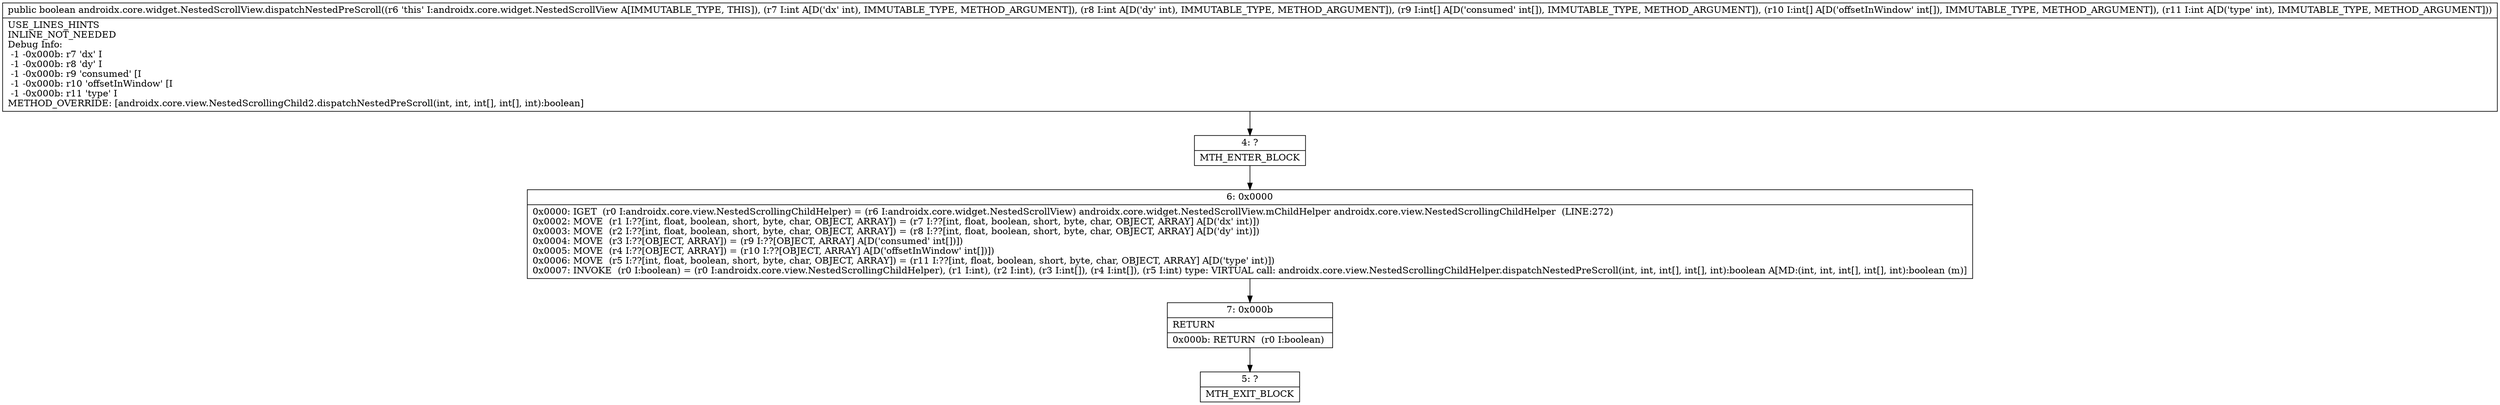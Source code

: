 digraph "CFG forandroidx.core.widget.NestedScrollView.dispatchNestedPreScroll(II[I[II)Z" {
Node_4 [shape=record,label="{4\:\ ?|MTH_ENTER_BLOCK\l}"];
Node_6 [shape=record,label="{6\:\ 0x0000|0x0000: IGET  (r0 I:androidx.core.view.NestedScrollingChildHelper) = (r6 I:androidx.core.widget.NestedScrollView) androidx.core.widget.NestedScrollView.mChildHelper androidx.core.view.NestedScrollingChildHelper  (LINE:272)\l0x0002: MOVE  (r1 I:??[int, float, boolean, short, byte, char, OBJECT, ARRAY]) = (r7 I:??[int, float, boolean, short, byte, char, OBJECT, ARRAY] A[D('dx' int)]) \l0x0003: MOVE  (r2 I:??[int, float, boolean, short, byte, char, OBJECT, ARRAY]) = (r8 I:??[int, float, boolean, short, byte, char, OBJECT, ARRAY] A[D('dy' int)]) \l0x0004: MOVE  (r3 I:??[OBJECT, ARRAY]) = (r9 I:??[OBJECT, ARRAY] A[D('consumed' int[])]) \l0x0005: MOVE  (r4 I:??[OBJECT, ARRAY]) = (r10 I:??[OBJECT, ARRAY] A[D('offsetInWindow' int[])]) \l0x0006: MOVE  (r5 I:??[int, float, boolean, short, byte, char, OBJECT, ARRAY]) = (r11 I:??[int, float, boolean, short, byte, char, OBJECT, ARRAY] A[D('type' int)]) \l0x0007: INVOKE  (r0 I:boolean) = (r0 I:androidx.core.view.NestedScrollingChildHelper), (r1 I:int), (r2 I:int), (r3 I:int[]), (r4 I:int[]), (r5 I:int) type: VIRTUAL call: androidx.core.view.NestedScrollingChildHelper.dispatchNestedPreScroll(int, int, int[], int[], int):boolean A[MD:(int, int, int[], int[], int):boolean (m)]\l}"];
Node_7 [shape=record,label="{7\:\ 0x000b|RETURN\l|0x000b: RETURN  (r0 I:boolean) \l}"];
Node_5 [shape=record,label="{5\:\ ?|MTH_EXIT_BLOCK\l}"];
MethodNode[shape=record,label="{public boolean androidx.core.widget.NestedScrollView.dispatchNestedPreScroll((r6 'this' I:androidx.core.widget.NestedScrollView A[IMMUTABLE_TYPE, THIS]), (r7 I:int A[D('dx' int), IMMUTABLE_TYPE, METHOD_ARGUMENT]), (r8 I:int A[D('dy' int), IMMUTABLE_TYPE, METHOD_ARGUMENT]), (r9 I:int[] A[D('consumed' int[]), IMMUTABLE_TYPE, METHOD_ARGUMENT]), (r10 I:int[] A[D('offsetInWindow' int[]), IMMUTABLE_TYPE, METHOD_ARGUMENT]), (r11 I:int A[D('type' int), IMMUTABLE_TYPE, METHOD_ARGUMENT]))  | USE_LINES_HINTS\lINLINE_NOT_NEEDED\lDebug Info:\l  \-1 \-0x000b: r7 'dx' I\l  \-1 \-0x000b: r8 'dy' I\l  \-1 \-0x000b: r9 'consumed' [I\l  \-1 \-0x000b: r10 'offsetInWindow' [I\l  \-1 \-0x000b: r11 'type' I\lMETHOD_OVERRIDE: [androidx.core.view.NestedScrollingChild2.dispatchNestedPreScroll(int, int, int[], int[], int):boolean]\l}"];
MethodNode -> Node_4;Node_4 -> Node_6;
Node_6 -> Node_7;
Node_7 -> Node_5;
}

